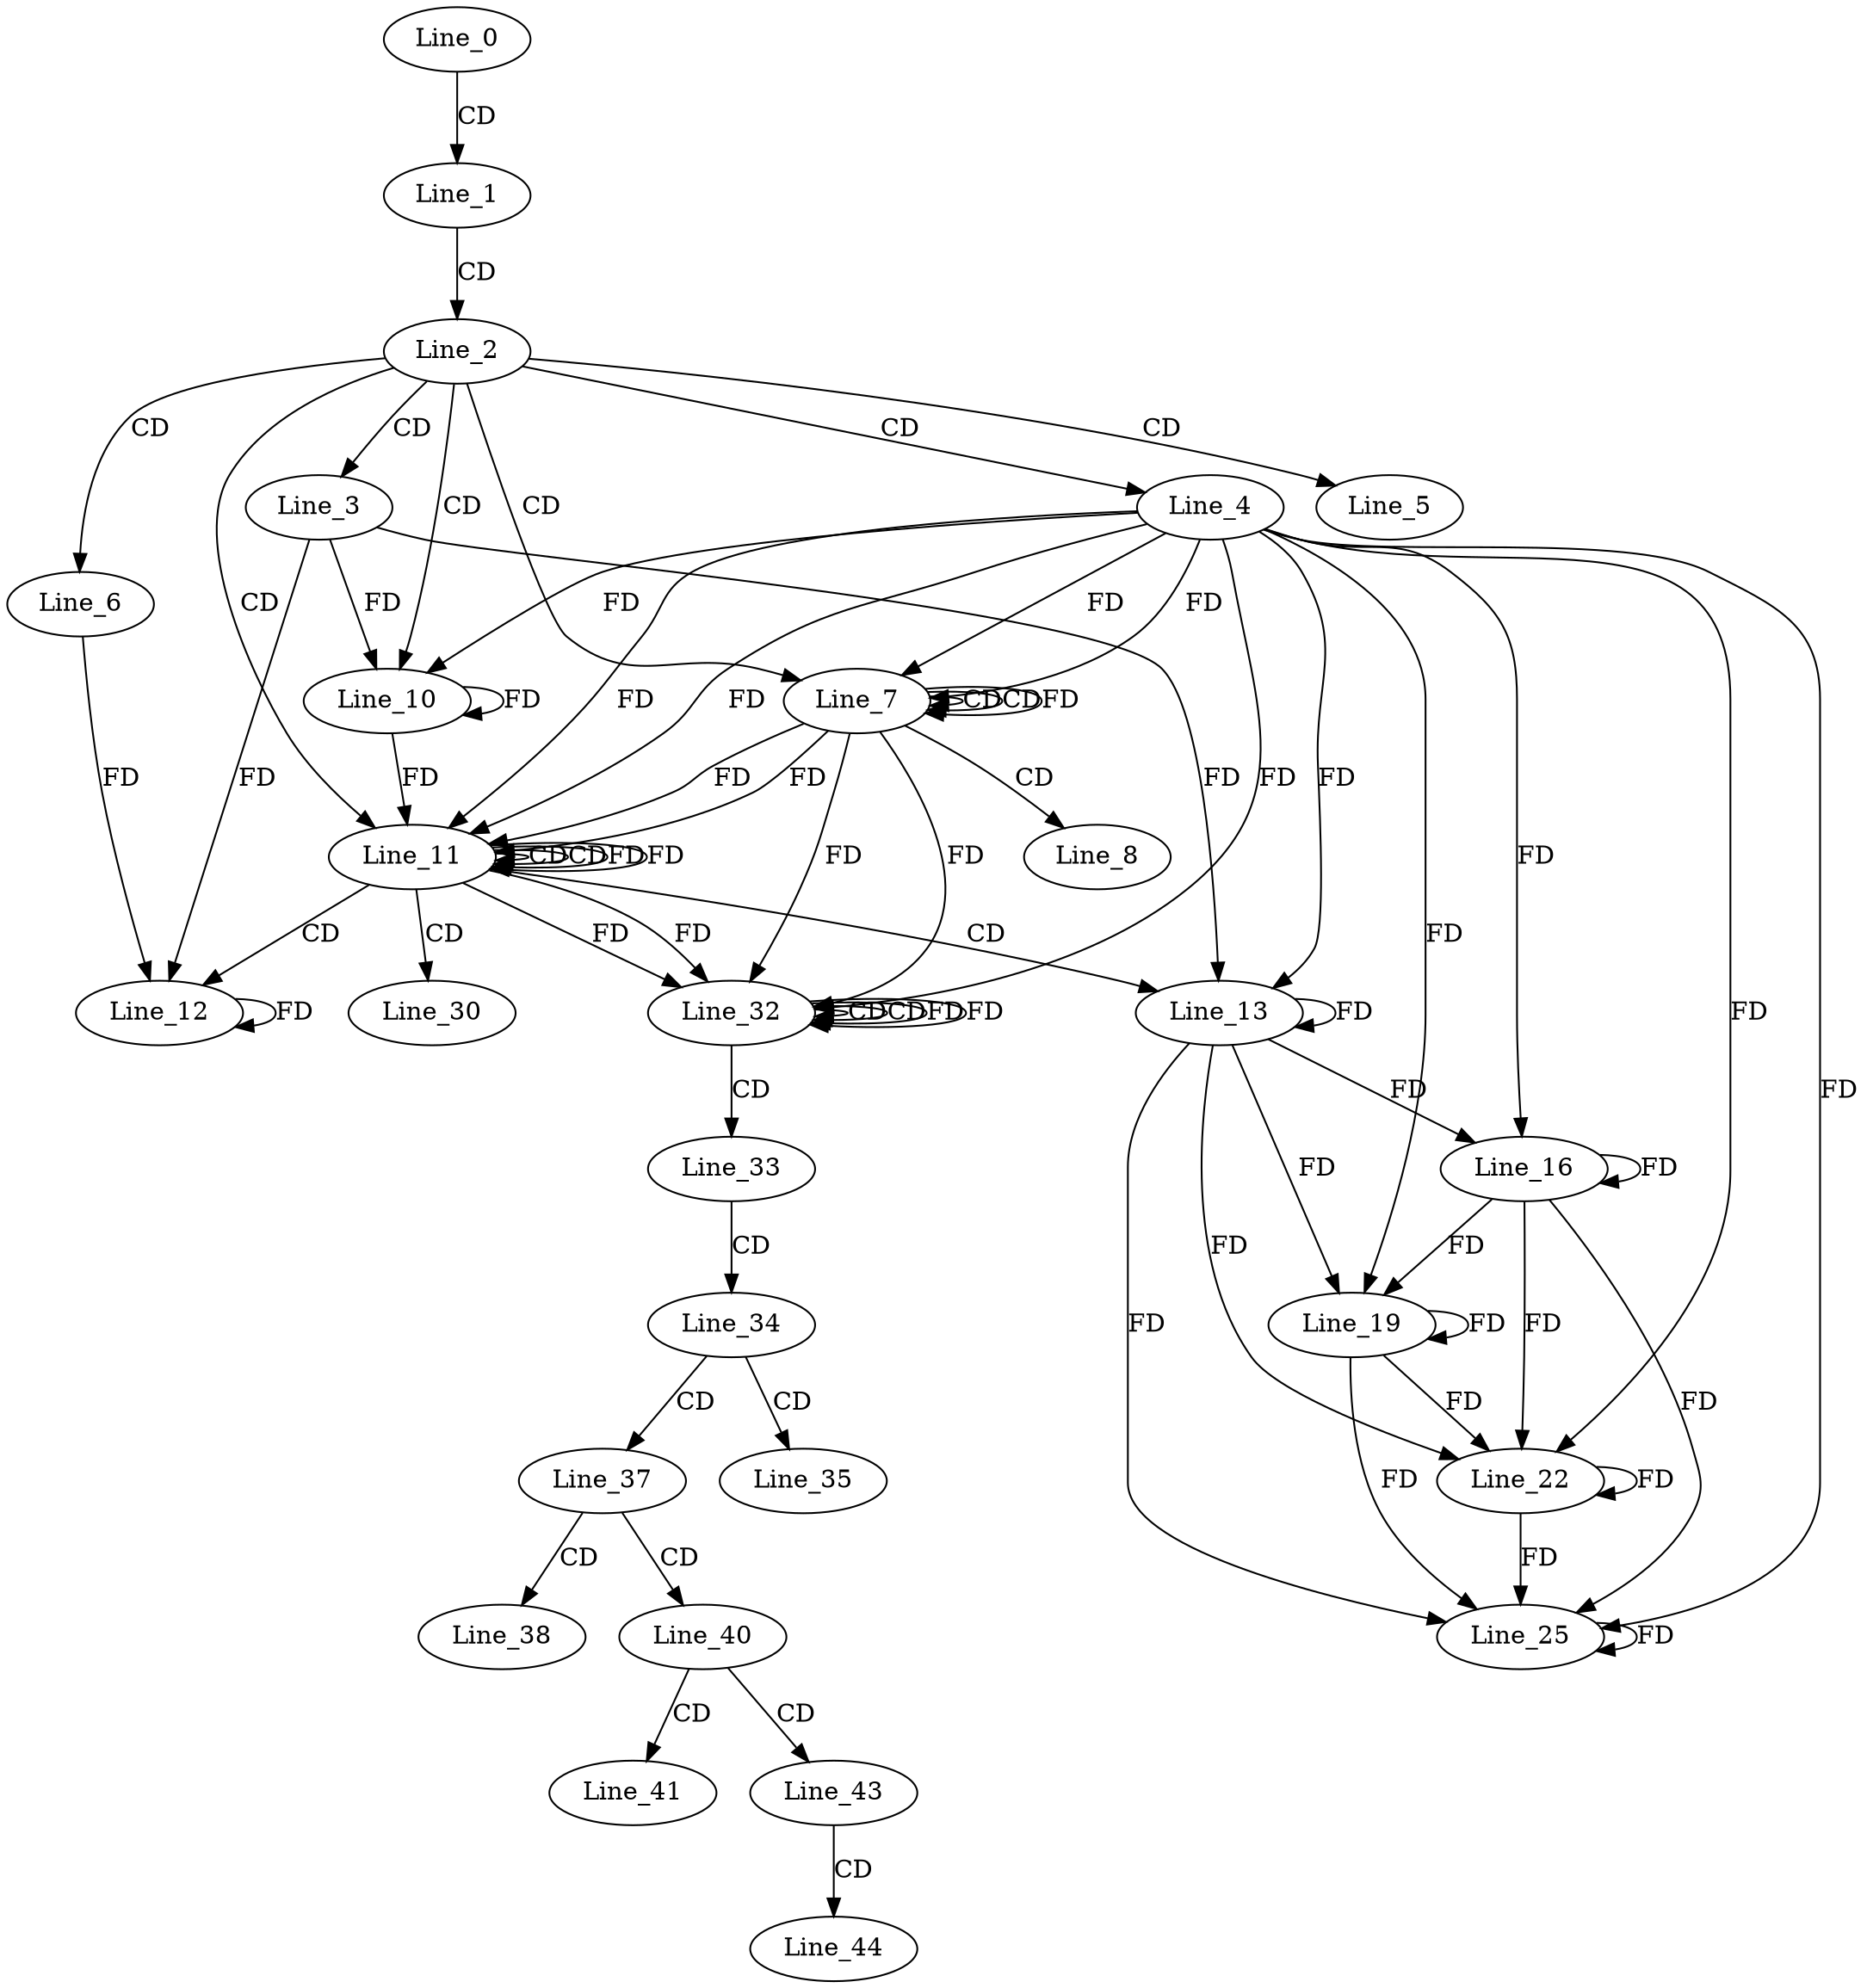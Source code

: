 digraph G {
  Line_0;
  Line_1;
  Line_2;
  Line_3;
  Line_4;
  Line_5;
  Line_6;
  Line_7;
  Line_7;
  Line_7;
  Line_8;
  Line_10;
  Line_10;
  Line_11;
  Line_11;
  Line_11;
  Line_12;
  Line_12;
  Line_13;
  Line_13;
  Line_16;
  Line_19;
  Line_22;
  Line_25;
  Line_30;
  Line_32;
  Line_32;
  Line_32;
  Line_33;
  Line_34;
  Line_35;
  Line_37;
  Line_38;
  Line_40;
  Line_41;
  Line_43;
  Line_44;
  Line_0 -> Line_1 [ label="CD" ];
  Line_1 -> Line_2 [ label="CD" ];
  Line_2 -> Line_3 [ label="CD" ];
  Line_2 -> Line_4 [ label="CD" ];
  Line_2 -> Line_5 [ label="CD" ];
  Line_2 -> Line_6 [ label="CD" ];
  Line_2 -> Line_7 [ label="CD" ];
  Line_7 -> Line_7 [ label="CD" ];
  Line_4 -> Line_7 [ label="FD" ];
  Line_7 -> Line_7 [ label="CD" ];
  Line_7 -> Line_7 [ label="FD" ];
  Line_4 -> Line_7 [ label="FD" ];
  Line_7 -> Line_8 [ label="CD" ];
  Line_2 -> Line_10 [ label="CD" ];
  Line_4 -> Line_10 [ label="FD" ];
  Line_10 -> Line_10 [ label="FD" ];
  Line_3 -> Line_10 [ label="FD" ];
  Line_2 -> Line_11 [ label="CD" ];
  Line_11 -> Line_11 [ label="CD" ];
  Line_7 -> Line_11 [ label="FD" ];
  Line_4 -> Line_11 [ label="FD" ];
  Line_10 -> Line_11 [ label="FD" ];
  Line_11 -> Line_11 [ label="CD" ];
  Line_11 -> Line_11 [ label="FD" ];
  Line_7 -> Line_11 [ label="FD" ];
  Line_4 -> Line_11 [ label="FD" ];
  Line_11 -> Line_12 [ label="CD" ];
  Line_12 -> Line_12 [ label="FD" ];
  Line_6 -> Line_12 [ label="FD" ];
  Line_3 -> Line_12 [ label="FD" ];
  Line_11 -> Line_13 [ label="CD" ];
  Line_13 -> Line_13 [ label="FD" ];
  Line_4 -> Line_13 [ label="FD" ];
  Line_3 -> Line_13 [ label="FD" ];
  Line_13 -> Line_16 [ label="FD" ];
  Line_16 -> Line_16 [ label="FD" ];
  Line_4 -> Line_16 [ label="FD" ];
  Line_13 -> Line_19 [ label="FD" ];
  Line_16 -> Line_19 [ label="FD" ];
  Line_19 -> Line_19 [ label="FD" ];
  Line_4 -> Line_19 [ label="FD" ];
  Line_13 -> Line_22 [ label="FD" ];
  Line_16 -> Line_22 [ label="FD" ];
  Line_19 -> Line_22 [ label="FD" ];
  Line_22 -> Line_22 [ label="FD" ];
  Line_4 -> Line_22 [ label="FD" ];
  Line_13 -> Line_25 [ label="FD" ];
  Line_16 -> Line_25 [ label="FD" ];
  Line_19 -> Line_25 [ label="FD" ];
  Line_22 -> Line_25 [ label="FD" ];
  Line_25 -> Line_25 [ label="FD" ];
  Line_4 -> Line_25 [ label="FD" ];
  Line_11 -> Line_30 [ label="CD" ];
  Line_32 -> Line_32 [ label="CD" ];
  Line_11 -> Line_32 [ label="FD" ];
  Line_7 -> Line_32 [ label="FD" ];
  Line_32 -> Line_32 [ label="CD" ];
  Line_32 -> Line_32 [ label="FD" ];
  Line_11 -> Line_32 [ label="FD" ];
  Line_7 -> Line_32 [ label="FD" ];
  Line_4 -> Line_32 [ label="FD" ];
  Line_32 -> Line_33 [ label="CD" ];
  Line_33 -> Line_34 [ label="CD" ];
  Line_34 -> Line_35 [ label="CD" ];
  Line_34 -> Line_37 [ label="CD" ];
  Line_37 -> Line_38 [ label="CD" ];
  Line_37 -> Line_40 [ label="CD" ];
  Line_40 -> Line_41 [ label="CD" ];
  Line_40 -> Line_43 [ label="CD" ];
  Line_43 -> Line_44 [ label="CD" ];
  Line_11 -> Line_11 [ label="FD" ];
  Line_32 -> Line_32 [ label="FD" ];
}

